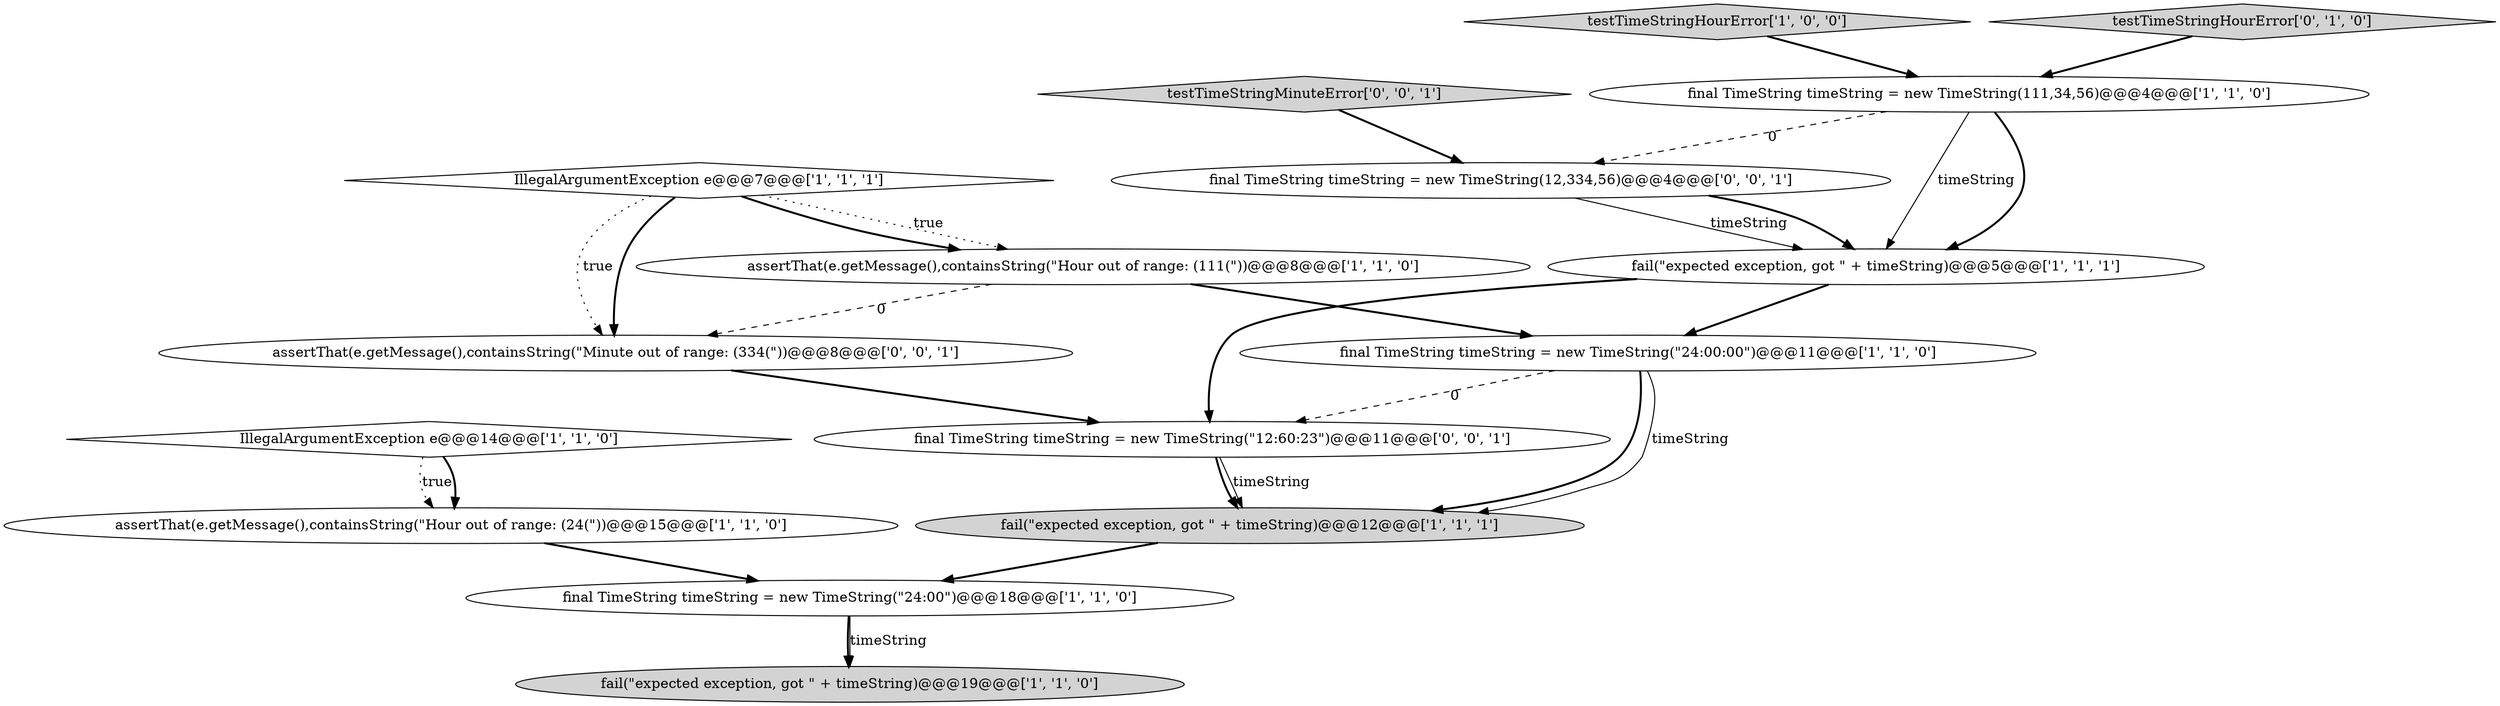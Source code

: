 digraph {
3 [style = filled, label = "IllegalArgumentException e@@@7@@@['1', '1', '1']", fillcolor = white, shape = diamond image = "AAA0AAABBB1BBB"];
4 [style = filled, label = "final TimeString timeString = new TimeString(\"24:00:00\")@@@11@@@['1', '1', '0']", fillcolor = white, shape = ellipse image = "AAA0AAABBB1BBB"];
5 [style = filled, label = "assertThat(e.getMessage(),containsString(\"Hour out of range: (24(\"))@@@15@@@['1', '1', '0']", fillcolor = white, shape = ellipse image = "AAA0AAABBB1BBB"];
8 [style = filled, label = "assertThat(e.getMessage(),containsString(\"Hour out of range: (111(\"))@@@8@@@['1', '1', '0']", fillcolor = white, shape = ellipse image = "AAA0AAABBB1BBB"];
6 [style = filled, label = "fail(\"expected exception, got \" + timeString)@@@12@@@['1', '1', '1']", fillcolor = lightgray, shape = ellipse image = "AAA0AAABBB1BBB"];
0 [style = filled, label = "fail(\"expected exception, got \" + timeString)@@@19@@@['1', '1', '0']", fillcolor = lightgray, shape = ellipse image = "AAA0AAABBB1BBB"];
10 [style = filled, label = "testTimeStringHourError['1', '0', '0']", fillcolor = lightgray, shape = diamond image = "AAA0AAABBB1BBB"];
15 [style = filled, label = "final TimeString timeString = new TimeString(\"12:60:23\")@@@11@@@['0', '0', '1']", fillcolor = white, shape = ellipse image = "AAA0AAABBB3BBB"];
7 [style = filled, label = "IllegalArgumentException e@@@14@@@['1', '1', '0']", fillcolor = white, shape = diamond image = "AAA0AAABBB1BBB"];
9 [style = filled, label = "final TimeString timeString = new TimeString(\"24:00\")@@@18@@@['1', '1', '0']", fillcolor = white, shape = ellipse image = "AAA0AAABBB1BBB"];
11 [style = filled, label = "testTimeStringHourError['0', '1', '0']", fillcolor = lightgray, shape = diamond image = "AAA0AAABBB2BBB"];
2 [style = filled, label = "fail(\"expected exception, got \" + timeString)@@@5@@@['1', '1', '1']", fillcolor = white, shape = ellipse image = "AAA0AAABBB1BBB"];
13 [style = filled, label = "testTimeStringMinuteError['0', '0', '1']", fillcolor = lightgray, shape = diamond image = "AAA0AAABBB3BBB"];
12 [style = filled, label = "final TimeString timeString = new TimeString(12,334,56)@@@4@@@['0', '0', '1']", fillcolor = white, shape = ellipse image = "AAA0AAABBB3BBB"];
1 [style = filled, label = "final TimeString timeString = new TimeString(111,34,56)@@@4@@@['1', '1', '0']", fillcolor = white, shape = ellipse image = "AAA0AAABBB1BBB"];
14 [style = filled, label = "assertThat(e.getMessage(),containsString(\"Minute out of range: (334(\"))@@@8@@@['0', '0', '1']", fillcolor = white, shape = ellipse image = "AAA0AAABBB3BBB"];
9->0 [style = bold, label=""];
12->2 [style = solid, label="timeString"];
5->9 [style = bold, label=""];
4->6 [style = bold, label=""];
11->1 [style = bold, label=""];
1->2 [style = solid, label="timeString"];
3->14 [style = bold, label=""];
15->6 [style = bold, label=""];
8->14 [style = dashed, label="0"];
2->4 [style = bold, label=""];
3->14 [style = dotted, label="true"];
7->5 [style = dotted, label="true"];
1->12 [style = dashed, label="0"];
9->0 [style = solid, label="timeString"];
12->2 [style = bold, label=""];
7->5 [style = bold, label=""];
13->12 [style = bold, label=""];
4->15 [style = dashed, label="0"];
3->8 [style = bold, label=""];
2->15 [style = bold, label=""];
14->15 [style = bold, label=""];
1->2 [style = bold, label=""];
4->6 [style = solid, label="timeString"];
8->4 [style = bold, label=""];
6->9 [style = bold, label=""];
10->1 [style = bold, label=""];
3->8 [style = dotted, label="true"];
15->6 [style = solid, label="timeString"];
}
